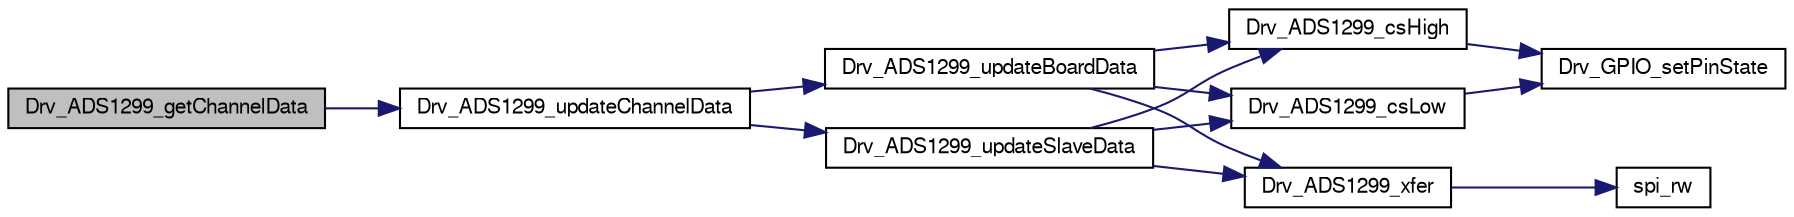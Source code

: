 digraph "Drv_ADS1299_getChannelData"
{
  edge [fontname="FreeSans",fontsize="10",labelfontname="FreeSans",labelfontsize="10"];
  node [fontname="FreeSans",fontsize="10",shape=record];
  rankdir="LR";
  Node1 [label="Drv_ADS1299_getChannelData",height=0.2,width=0.4,color="black", fillcolor="grey75", style="filled", fontcolor="black"];
  Node1 -> Node2 [color="midnightblue",fontsize="10",style="solid",fontname="FreeSans"];
  Node2 [label="Drv_ADS1299_updateChannelData",height=0.2,width=0.4,color="black", fillcolor="white", style="filled",URL="$group__ADS1299__Library.html#gab649fc7f231ca292b9c06cc31e50fff1",tooltip="Function called to receive new data from the ADS1299. "];
  Node2 -> Node3 [color="midnightblue",fontsize="10",style="solid",fontname="FreeSans"];
  Node3 [label="Drv_ADS1299_updateBoardData",height=0.2,width=0.4,color="black", fillcolor="white", style="filled",URL="$group__ADS1299__Library.html#ga6a7fda986df83568223e0d81ec493169",tooltip="Function called to receive new data from the master board. "];
  Node3 -> Node4 [color="midnightblue",fontsize="10",style="solid",fontname="FreeSans"];
  Node4 [label="Drv_ADS1299_csLow",height=0.2,width=0.4,color="black", fillcolor="white", style="filled",URL="$group__ADS1299__Library.html#gae7bfe7b22c142ad6af3606fc094dd149",tooltip="SPI chip select method. "];
  Node4 -> Node5 [color="midnightblue",fontsize="10",style="solid",fontname="FreeSans"];
  Node5 [label="Drv_GPIO_setPinState",height=0.2,width=0.4,color="black", fillcolor="white", style="filled",URL="$group__GPIO__Library.html#gaa0fc19aa74a1bf75817ba137e78f7a0a",tooltip="Set a GPIO pin state. "];
  Node3 -> Node6 [color="midnightblue",fontsize="10",style="solid",fontname="FreeSans"];
  Node6 [label="Drv_ADS1299_xfer",height=0.2,width=0.4,color="black", fillcolor="white", style="filled",URL="$group__ADS1299__Library.html#gaacd804d5af6ab72174a9cb050dcf9041",tooltip="SPI communication method. "];
  Node6 -> Node7 [color="midnightblue",fontsize="10",style="solid",fontname="FreeSans"];
  Node7 [label="spi_rw",height=0.2,width=0.4,color="black", fillcolor="white", style="filled",URL="$group__SSP__Library.html#ga3808c285915bc0c410f4188eafce502d",tooltip="Faster way to transfer a single a byte via SSP. "];
  Node3 -> Node8 [color="midnightblue",fontsize="10",style="solid",fontname="FreeSans"];
  Node8 [label="Drv_ADS1299_csHigh",height=0.2,width=0.4,color="black", fillcolor="white", style="filled",URL="$group__ADS1299__Library.html#gad90e09cf6259d704d03a6b3f569d0976",tooltip="SPI chip de-select. "];
  Node8 -> Node5 [color="midnightblue",fontsize="10",style="solid",fontname="FreeSans"];
  Node2 -> Node9 [color="midnightblue",fontsize="10",style="solid",fontname="FreeSans"];
  Node9 [label="Drv_ADS1299_updateSlaveData",height=0.2,width=0.4,color="black", fillcolor="white", style="filled",URL="$group__ADS1299__Library.html#gaf7e73c7a2a885b3ce8c63cc1af03851c",tooltip="Function called to receive new data from the slave board. "];
  Node9 -> Node4 [color="midnightblue",fontsize="10",style="solid",fontname="FreeSans"];
  Node9 -> Node6 [color="midnightblue",fontsize="10",style="solid",fontname="FreeSans"];
  Node9 -> Node8 [color="midnightblue",fontsize="10",style="solid",fontname="FreeSans"];
}
